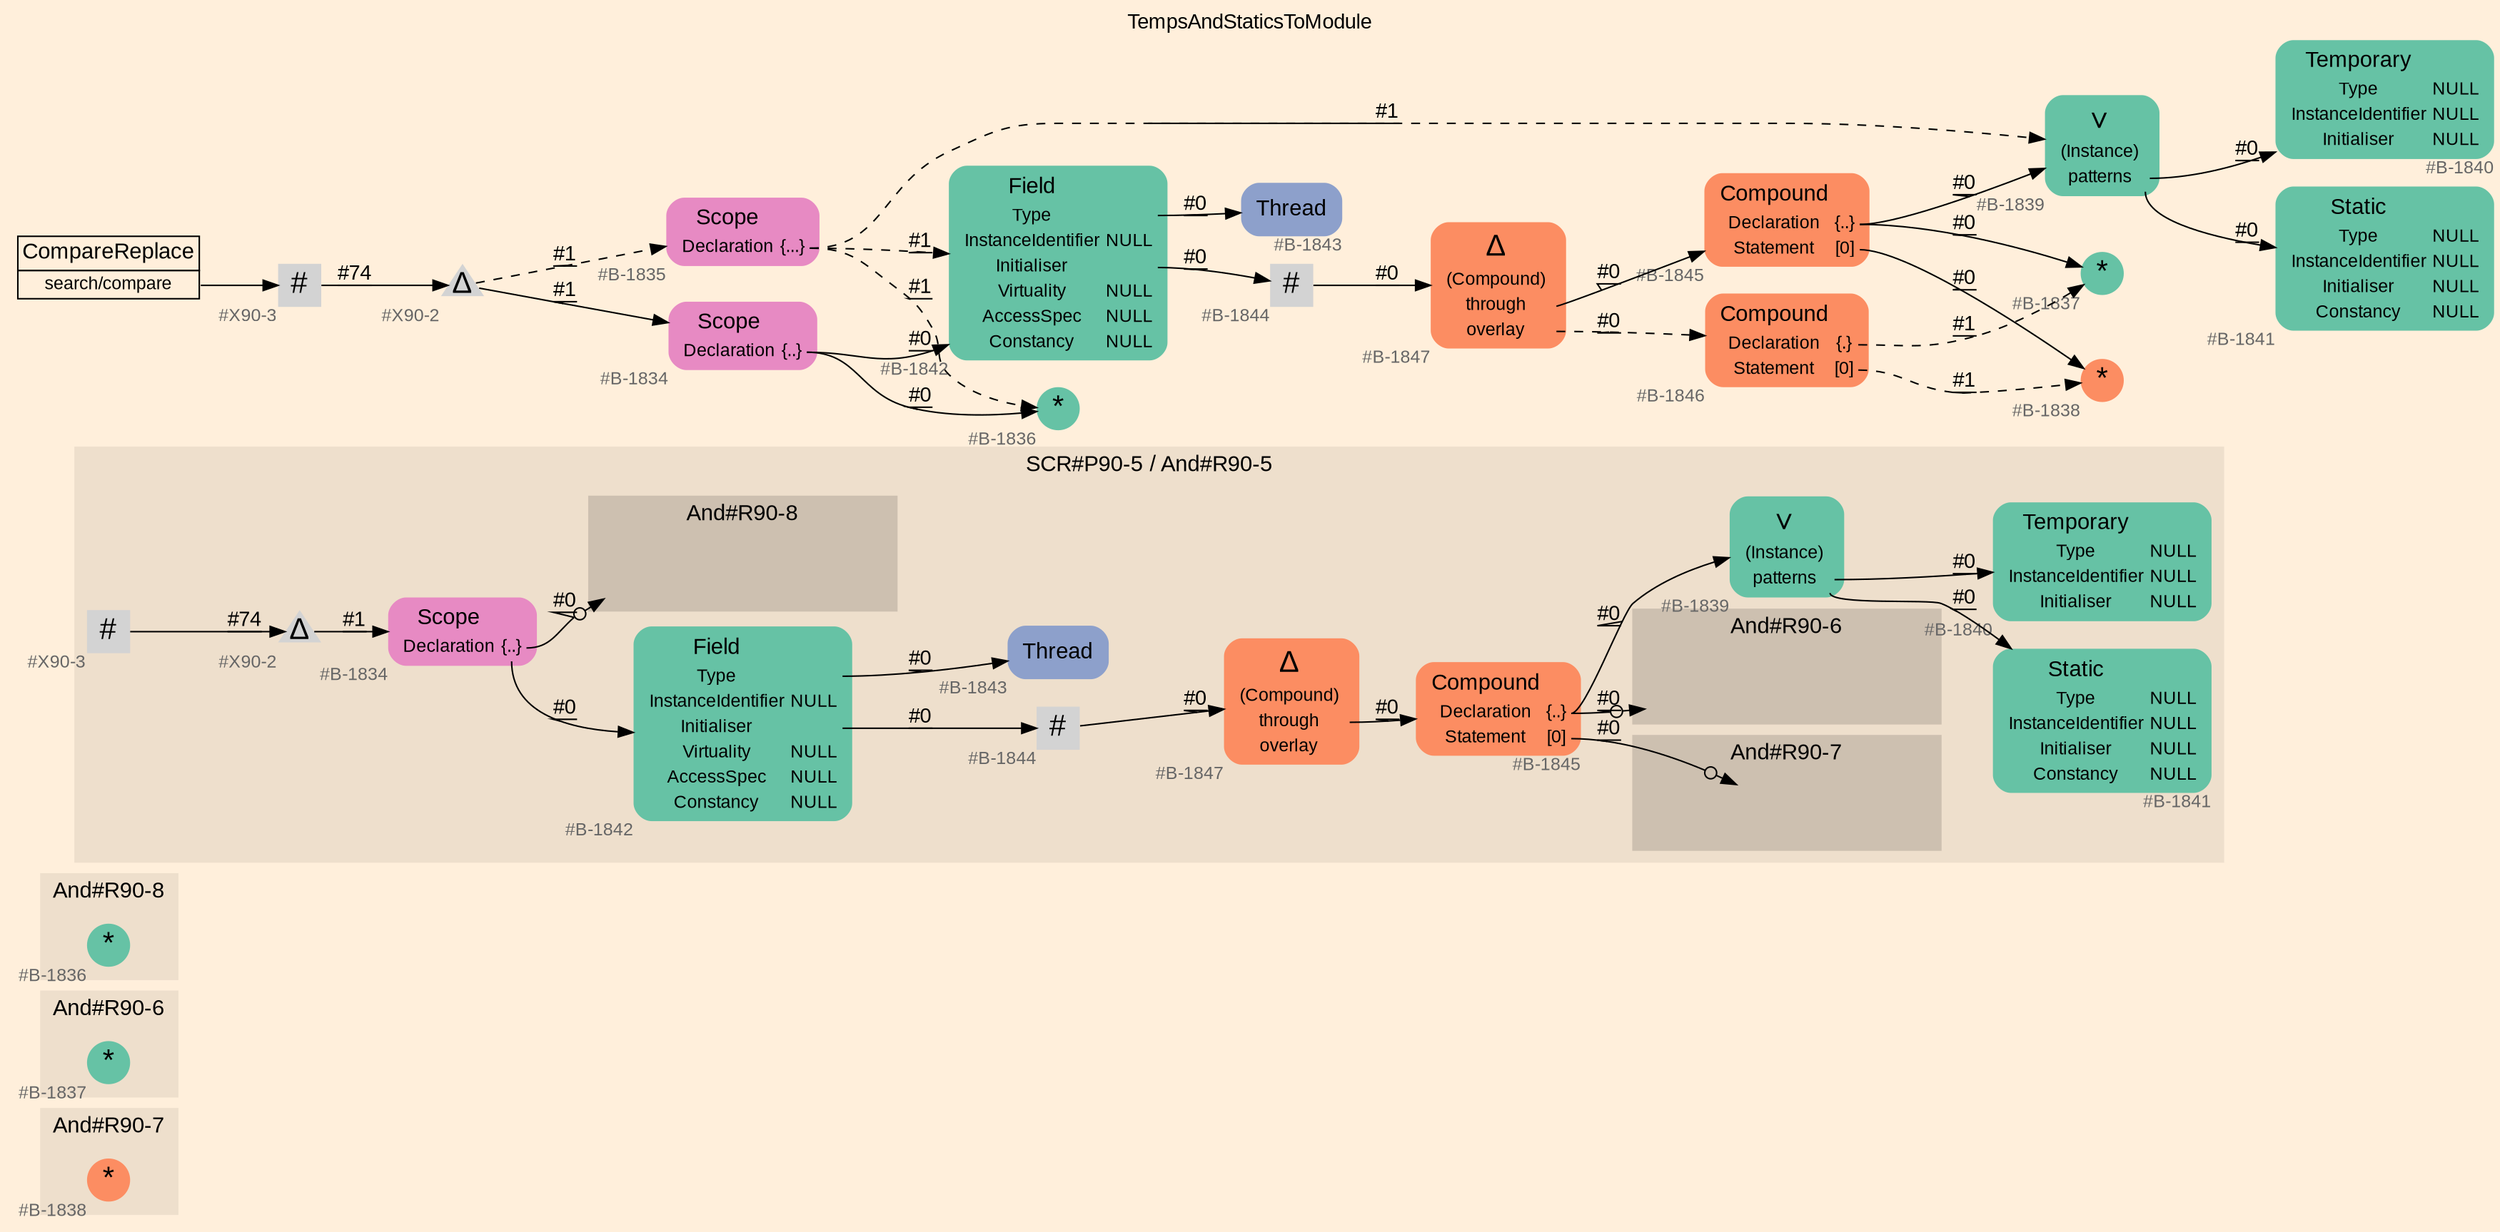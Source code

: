 digraph "TempsAndStaticsToModule" {
label = "TempsAndStaticsToModule"
labelloc = t
graph [
    rankdir = "LR"
    ranksep = 0.3
    bgcolor = antiquewhite1
    color = black
    fontcolor = black
    fontname = "Arial"
];
node [
    fontname = "Arial"
];
edge [
    fontname = "Arial"
];

// -------------------- figure And#R90-7 --------------------
// -------- region And#R90-7 ----------
subgraph "clusterAnd#R90-7" {
    label = "And#R90-7"
    style = "filled"
    color = antiquewhite2
    fontsize = "15"
    // -------- block And#R90-7/#B-1838 ----------
    "And#R90-7/#B-1838" [
        fillcolor = "/set28/2"
        xlabel = "#B-1838"
        fontsize = "12"
        fontcolor = grey40
        shape = "circle"
        label = <<FONT COLOR="black" POINT-SIZE="20">*</FONT>>
        style = "filled"
        penwidth = 0.0
        fixedsize = true
        width = 0.4
        height = 0.4
    ];
    
}


// -------------------- figure And#R90-6 --------------------
// -------- region And#R90-6 ----------
subgraph "clusterAnd#R90-6" {
    label = "And#R90-6"
    style = "filled"
    color = antiquewhite2
    fontsize = "15"
    // -------- block And#R90-6/#B-1837 ----------
    "And#R90-6/#B-1837" [
        fillcolor = "/set28/1"
        xlabel = "#B-1837"
        fontsize = "12"
        fontcolor = grey40
        shape = "circle"
        label = <<FONT COLOR="black" POINT-SIZE="20">*</FONT>>
        style = "filled"
        penwidth = 0.0
        fixedsize = true
        width = 0.4
        height = 0.4
    ];
    
}


// -------------------- figure And#R90-8 --------------------
// -------- region And#R90-8 ----------
subgraph "clusterAnd#R90-8" {
    label = "And#R90-8"
    style = "filled"
    color = antiquewhite2
    fontsize = "15"
    // -------- block And#R90-8/#B-1836 ----------
    "And#R90-8/#B-1836" [
        fillcolor = "/set28/1"
        xlabel = "#B-1836"
        fontsize = "12"
        fontcolor = grey40
        shape = "circle"
        label = <<FONT COLOR="black" POINT-SIZE="20">*</FONT>>
        style = "filled"
        penwidth = 0.0
        fixedsize = true
        width = 0.4
        height = 0.4
    ];
    
}


// -------------------- figure And#R90-5 --------------------
// -------- region And#R90-5 ----------
subgraph "clusterAnd#R90-5" {
    label = "SCR#P90-5 / And#R90-5"
    style = "filled"
    color = antiquewhite2
    fontsize = "15"
    // -------- block And#R90-5/#B-1844 ----------
    "And#R90-5/#B-1844" [
        xlabel = "#B-1844"
        fontsize = "12"
        fontcolor = grey40
        shape = "square"
        label = <<FONT COLOR="black" POINT-SIZE="20">#</FONT>>
        style = "filled"
        penwidth = 0.0
        fixedsize = true
        width = 0.4
        height = 0.4
    ];
    
    // -------- block And#R90-5/#B-1845 ----------
    "And#R90-5/#B-1845" [
        fillcolor = "/set28/2"
        xlabel = "#B-1845"
        fontsize = "12"
        fontcolor = grey40
        shape = "plaintext"
        label = <<TABLE BORDER="0" CELLBORDER="0" CELLSPACING="0">
         <TR><TD><FONT COLOR="black" POINT-SIZE="15">Compound</FONT></TD></TR>
         <TR><TD><FONT COLOR="black" POINT-SIZE="12">Declaration</FONT></TD><TD PORT="port0"><FONT COLOR="black" POINT-SIZE="12">{..}</FONT></TD></TR>
         <TR><TD><FONT COLOR="black" POINT-SIZE="12">Statement</FONT></TD><TD PORT="port1"><FONT COLOR="black" POINT-SIZE="12">[0]</FONT></TD></TR>
        </TABLE>>
        style = "rounded,filled"
    ];
    
    // -------- block And#R90-5/#B-1841 ----------
    "And#R90-5/#B-1841" [
        fillcolor = "/set28/1"
        xlabel = "#B-1841"
        fontsize = "12"
        fontcolor = grey40
        shape = "plaintext"
        label = <<TABLE BORDER="0" CELLBORDER="0" CELLSPACING="0">
         <TR><TD><FONT COLOR="black" POINT-SIZE="15">Static</FONT></TD></TR>
         <TR><TD><FONT COLOR="black" POINT-SIZE="12">Type</FONT></TD><TD PORT="port0"><FONT COLOR="black" POINT-SIZE="12">NULL</FONT></TD></TR>
         <TR><TD><FONT COLOR="black" POINT-SIZE="12">InstanceIdentifier</FONT></TD><TD PORT="port1"><FONT COLOR="black" POINT-SIZE="12">NULL</FONT></TD></TR>
         <TR><TD><FONT COLOR="black" POINT-SIZE="12">Initialiser</FONT></TD><TD PORT="port2"><FONT COLOR="black" POINT-SIZE="12">NULL</FONT></TD></TR>
         <TR><TD><FONT COLOR="black" POINT-SIZE="12">Constancy</FONT></TD><TD PORT="port3"><FONT COLOR="black" POINT-SIZE="12">NULL</FONT></TD></TR>
        </TABLE>>
        style = "rounded,filled"
    ];
    
    // -------- block And#R90-5/#X90-2 ----------
    "And#R90-5/#X90-2" [
        xlabel = "#X90-2"
        fontsize = "12"
        fontcolor = grey40
        shape = "triangle"
        label = <<FONT COLOR="black" POINT-SIZE="20">Δ</FONT>>
        style = "filled"
        penwidth = 0.0
        fixedsize = true
        width = 0.4
        height = 0.4
    ];
    
    // -------- block And#R90-5/#B-1840 ----------
    "And#R90-5/#B-1840" [
        fillcolor = "/set28/1"
        xlabel = "#B-1840"
        fontsize = "12"
        fontcolor = grey40
        shape = "plaintext"
        label = <<TABLE BORDER="0" CELLBORDER="0" CELLSPACING="0">
         <TR><TD><FONT COLOR="black" POINT-SIZE="15">Temporary</FONT></TD></TR>
         <TR><TD><FONT COLOR="black" POINT-SIZE="12">Type</FONT></TD><TD PORT="port0"><FONT COLOR="black" POINT-SIZE="12">NULL</FONT></TD></TR>
         <TR><TD><FONT COLOR="black" POINT-SIZE="12">InstanceIdentifier</FONT></TD><TD PORT="port1"><FONT COLOR="black" POINT-SIZE="12">NULL</FONT></TD></TR>
         <TR><TD><FONT COLOR="black" POINT-SIZE="12">Initialiser</FONT></TD><TD PORT="port2"><FONT COLOR="black" POINT-SIZE="12">NULL</FONT></TD></TR>
        </TABLE>>
        style = "rounded,filled"
    ];
    
    // -------- block And#R90-5/#B-1839 ----------
    "And#R90-5/#B-1839" [
        fillcolor = "/set28/1"
        xlabel = "#B-1839"
        fontsize = "12"
        fontcolor = grey40
        shape = "plaintext"
        label = <<TABLE BORDER="0" CELLBORDER="0" CELLSPACING="0">
         <TR><TD><FONT COLOR="black" POINT-SIZE="20">∨</FONT></TD></TR>
         <TR><TD><FONT COLOR="black" POINT-SIZE="12">(Instance)</FONT></TD><TD PORT="port0"></TD></TR>
         <TR><TD><FONT COLOR="black" POINT-SIZE="12">patterns</FONT></TD><TD PORT="port1"></TD></TR>
        </TABLE>>
        style = "rounded,filled"
    ];
    
    // -------- block And#R90-5/#X90-3 ----------
    "And#R90-5/#X90-3" [
        xlabel = "#X90-3"
        fontsize = "12"
        fontcolor = grey40
        shape = "square"
        label = <<FONT COLOR="black" POINT-SIZE="20">#</FONT>>
        style = "filled"
        penwidth = 0.0
        fixedsize = true
        width = 0.4
        height = 0.4
    ];
    
    // -------- block And#R90-5/#B-1847 ----------
    "And#R90-5/#B-1847" [
        fillcolor = "/set28/2"
        xlabel = "#B-1847"
        fontsize = "12"
        fontcolor = grey40
        shape = "plaintext"
        label = <<TABLE BORDER="0" CELLBORDER="0" CELLSPACING="0">
         <TR><TD><FONT COLOR="black" POINT-SIZE="20">Δ</FONT></TD></TR>
         <TR><TD><FONT COLOR="black" POINT-SIZE="12">(Compound)</FONT></TD><TD PORT="port0"></TD></TR>
         <TR><TD><FONT COLOR="black" POINT-SIZE="12">through</FONT></TD><TD PORT="port1"></TD></TR>
         <TR><TD><FONT COLOR="black" POINT-SIZE="12">overlay</FONT></TD><TD PORT="port2"></TD></TR>
        </TABLE>>
        style = "rounded,filled"
    ];
    
    // -------- block And#R90-5/#B-1842 ----------
    "And#R90-5/#B-1842" [
        fillcolor = "/set28/1"
        xlabel = "#B-1842"
        fontsize = "12"
        fontcolor = grey40
        shape = "plaintext"
        label = <<TABLE BORDER="0" CELLBORDER="0" CELLSPACING="0">
         <TR><TD><FONT COLOR="black" POINT-SIZE="15">Field</FONT></TD></TR>
         <TR><TD><FONT COLOR="black" POINT-SIZE="12">Type</FONT></TD><TD PORT="port0"></TD></TR>
         <TR><TD><FONT COLOR="black" POINT-SIZE="12">InstanceIdentifier</FONT></TD><TD PORT="port1"><FONT COLOR="black" POINT-SIZE="12">NULL</FONT></TD></TR>
         <TR><TD><FONT COLOR="black" POINT-SIZE="12">Initialiser</FONT></TD><TD PORT="port2"></TD></TR>
         <TR><TD><FONT COLOR="black" POINT-SIZE="12">Virtuality</FONT></TD><TD PORT="port3"><FONT COLOR="black" POINT-SIZE="12">NULL</FONT></TD></TR>
         <TR><TD><FONT COLOR="black" POINT-SIZE="12">AccessSpec</FONT></TD><TD PORT="port4"><FONT COLOR="black" POINT-SIZE="12">NULL</FONT></TD></TR>
         <TR><TD><FONT COLOR="black" POINT-SIZE="12">Constancy</FONT></TD><TD PORT="port5"><FONT COLOR="black" POINT-SIZE="12">NULL</FONT></TD></TR>
        </TABLE>>
        style = "rounded,filled"
    ];
    
    // -------- block And#R90-5/#B-1843 ----------
    "And#R90-5/#B-1843" [
        fillcolor = "/set28/3"
        xlabel = "#B-1843"
        fontsize = "12"
        fontcolor = grey40
        shape = "plaintext"
        label = <<TABLE BORDER="0" CELLBORDER="0" CELLSPACING="0">
         <TR><TD><FONT COLOR="black" POINT-SIZE="15">Thread</FONT></TD></TR>
        </TABLE>>
        style = "rounded,filled"
    ];
    
    // -------- block And#R90-5/#B-1834 ----------
    "And#R90-5/#B-1834" [
        fillcolor = "/set28/4"
        xlabel = "#B-1834"
        fontsize = "12"
        fontcolor = grey40
        shape = "plaintext"
        label = <<TABLE BORDER="0" CELLBORDER="0" CELLSPACING="0">
         <TR><TD><FONT COLOR="black" POINT-SIZE="15">Scope</FONT></TD></TR>
         <TR><TD><FONT COLOR="black" POINT-SIZE="12">Declaration</FONT></TD><TD PORT="port0"><FONT COLOR="black" POINT-SIZE="12">{..}</FONT></TD></TR>
        </TABLE>>
        style = "rounded,filled"
    ];
    
    // -------- region And#R90-5/And#R90-6 ----------
    subgraph "clusterAnd#R90-5/And#R90-6" {
        label = "And#R90-6"
        style = "filled"
        color = antiquewhite3
        fontsize = "15"
        // -------- block And#R90-5/And#R90-6/#B-1837 ----------
        "And#R90-5/And#R90-6/#B-1837" [
            fillcolor = "/set28/1"
            xlabel = "#B-1837"
            fontsize = "12"
            fontcolor = grey40
            shape = "none"
            style = "invisible"
        ];
        
    }
    
    // -------- region And#R90-5/And#R90-7 ----------
    subgraph "clusterAnd#R90-5/And#R90-7" {
        label = "And#R90-7"
        style = "filled"
        color = antiquewhite3
        fontsize = "15"
        // -------- block And#R90-5/And#R90-7/#B-1838 ----------
        "And#R90-5/And#R90-7/#B-1838" [
            fillcolor = "/set28/2"
            xlabel = "#B-1838"
            fontsize = "12"
            fontcolor = grey40
            shape = "none"
            style = "invisible"
        ];
        
    }
    
    // -------- region And#R90-5/And#R90-8 ----------
    subgraph "clusterAnd#R90-5/And#R90-8" {
        label = "And#R90-8"
        style = "filled"
        color = antiquewhite3
        fontsize = "15"
        // -------- block And#R90-5/And#R90-8/#B-1836 ----------
        "And#R90-5/And#R90-8/#B-1836" [
            fillcolor = "/set28/1"
            xlabel = "#B-1836"
            fontsize = "12"
            fontcolor = grey40
            shape = "none"
            style = "invisible"
        ];
        
    }
    
}

"And#R90-5/#B-1844" -> "And#R90-5/#B-1847" [
    label = "#0"
    decorate = true
    color = black
    fontcolor = black
];

"And#R90-5/#B-1845":port0 -> "And#R90-5/And#R90-6/#B-1837" [
    arrowhead="normalnoneodot"
    label = "#0"
    decorate = true
    color = black
    fontcolor = black
];

"And#R90-5/#B-1845":port0 -> "And#R90-5/#B-1839" [
    label = "#0"
    decorate = true
    color = black
    fontcolor = black
];

"And#R90-5/#B-1845":port1 -> "And#R90-5/And#R90-7/#B-1838" [
    arrowhead="normalnoneodot"
    label = "#0"
    decorate = true
    color = black
    fontcolor = black
];

"And#R90-5/#X90-2" -> "And#R90-5/#B-1834" [
    label = "#1"
    decorate = true
    color = black
    fontcolor = black
];

"And#R90-5/#B-1839":port1 -> "And#R90-5/#B-1840" [
    label = "#0"
    decorate = true
    color = black
    fontcolor = black
];

"And#R90-5/#B-1839":port1 -> "And#R90-5/#B-1841" [
    label = "#0"
    decorate = true
    color = black
    fontcolor = black
];

"And#R90-5/#X90-3" -> "And#R90-5/#X90-2" [
    label = "#74"
    decorate = true
    color = black
    fontcolor = black
];

"And#R90-5/#B-1847":port1 -> "And#R90-5/#B-1845" [
    label = "#0"
    decorate = true
    color = black
    fontcolor = black
];

"And#R90-5/#B-1842":port0 -> "And#R90-5/#B-1843" [
    label = "#0"
    decorate = true
    color = black
    fontcolor = black
];

"And#R90-5/#B-1842":port2 -> "And#R90-5/#B-1844" [
    label = "#0"
    decorate = true
    color = black
    fontcolor = black
];

"And#R90-5/#B-1834":port0 -> "And#R90-5/And#R90-8/#B-1836" [
    arrowhead="normalnoneodot"
    label = "#0"
    decorate = true
    color = black
    fontcolor = black
];

"And#R90-5/#B-1834":port0 -> "And#R90-5/#B-1842" [
    label = "#0"
    decorate = true
    color = black
    fontcolor = black
];


// -------------------- transformation figure --------------------
// -------- block CR#X90-4 ----------
"CR#X90-4" [
    fillcolor = antiquewhite1
    fontsize = "12"
    fontcolor = grey40
    shape = "plaintext"
    label = <<TABLE BORDER="0" CELLBORDER="1" CELLSPACING="0">
     <TR><TD><FONT COLOR="black" POINT-SIZE="15">CompareReplace</FONT></TD></TR>
     <TR><TD PORT="port0"><FONT COLOR="black" POINT-SIZE="12">search/compare</FONT></TD></TR>
    </TABLE>>
    style = "filled"
    color = black
];

// -------- block #X90-3 ----------
"#X90-3" [
    xlabel = "#X90-3"
    fontsize = "12"
    fontcolor = grey40
    shape = "square"
    label = <<FONT COLOR="black" POINT-SIZE="20">#</FONT>>
    style = "filled"
    penwidth = 0.0
    fixedsize = true
    width = 0.4
    height = 0.4
];

// -------- block #X90-2 ----------
"#X90-2" [
    xlabel = "#X90-2"
    fontsize = "12"
    fontcolor = grey40
    shape = "triangle"
    label = <<FONT COLOR="black" POINT-SIZE="20">Δ</FONT>>
    style = "filled"
    penwidth = 0.0
    fixedsize = true
    width = 0.4
    height = 0.4
];

// -------- block #B-1834 ----------
"#B-1834" [
    fillcolor = "/set28/4"
    xlabel = "#B-1834"
    fontsize = "12"
    fontcolor = grey40
    shape = "plaintext"
    label = <<TABLE BORDER="0" CELLBORDER="0" CELLSPACING="0">
     <TR><TD><FONT COLOR="black" POINT-SIZE="15">Scope</FONT></TD></TR>
     <TR><TD><FONT COLOR="black" POINT-SIZE="12">Declaration</FONT></TD><TD PORT="port0"><FONT COLOR="black" POINT-SIZE="12">{..}</FONT></TD></TR>
    </TABLE>>
    style = "rounded,filled"
];

// -------- block #B-1836 ----------
"#B-1836" [
    fillcolor = "/set28/1"
    xlabel = "#B-1836"
    fontsize = "12"
    fontcolor = grey40
    shape = "circle"
    label = <<FONT COLOR="black" POINT-SIZE="20">*</FONT>>
    style = "filled"
    penwidth = 0.0
    fixedsize = true
    width = 0.4
    height = 0.4
];

// -------- block #B-1842 ----------
"#B-1842" [
    fillcolor = "/set28/1"
    xlabel = "#B-1842"
    fontsize = "12"
    fontcolor = grey40
    shape = "plaintext"
    label = <<TABLE BORDER="0" CELLBORDER="0" CELLSPACING="0">
     <TR><TD><FONT COLOR="black" POINT-SIZE="15">Field</FONT></TD></TR>
     <TR><TD><FONT COLOR="black" POINT-SIZE="12">Type</FONT></TD><TD PORT="port0"></TD></TR>
     <TR><TD><FONT COLOR="black" POINT-SIZE="12">InstanceIdentifier</FONT></TD><TD PORT="port1"><FONT COLOR="black" POINT-SIZE="12">NULL</FONT></TD></TR>
     <TR><TD><FONT COLOR="black" POINT-SIZE="12">Initialiser</FONT></TD><TD PORT="port2"></TD></TR>
     <TR><TD><FONT COLOR="black" POINT-SIZE="12">Virtuality</FONT></TD><TD PORT="port3"><FONT COLOR="black" POINT-SIZE="12">NULL</FONT></TD></TR>
     <TR><TD><FONT COLOR="black" POINT-SIZE="12">AccessSpec</FONT></TD><TD PORT="port4"><FONT COLOR="black" POINT-SIZE="12">NULL</FONT></TD></TR>
     <TR><TD><FONT COLOR="black" POINT-SIZE="12">Constancy</FONT></TD><TD PORT="port5"><FONT COLOR="black" POINT-SIZE="12">NULL</FONT></TD></TR>
    </TABLE>>
    style = "rounded,filled"
];

// -------- block #B-1843 ----------
"#B-1843" [
    fillcolor = "/set28/3"
    xlabel = "#B-1843"
    fontsize = "12"
    fontcolor = grey40
    shape = "plaintext"
    label = <<TABLE BORDER="0" CELLBORDER="0" CELLSPACING="0">
     <TR><TD><FONT COLOR="black" POINT-SIZE="15">Thread</FONT></TD></TR>
    </TABLE>>
    style = "rounded,filled"
];

// -------- block #B-1844 ----------
"#B-1844" [
    xlabel = "#B-1844"
    fontsize = "12"
    fontcolor = grey40
    shape = "square"
    label = <<FONT COLOR="black" POINT-SIZE="20">#</FONT>>
    style = "filled"
    penwidth = 0.0
    fixedsize = true
    width = 0.4
    height = 0.4
];

// -------- block #B-1847 ----------
"#B-1847" [
    fillcolor = "/set28/2"
    xlabel = "#B-1847"
    fontsize = "12"
    fontcolor = grey40
    shape = "plaintext"
    label = <<TABLE BORDER="0" CELLBORDER="0" CELLSPACING="0">
     <TR><TD><FONT COLOR="black" POINT-SIZE="20">Δ</FONT></TD></TR>
     <TR><TD><FONT COLOR="black" POINT-SIZE="12">(Compound)</FONT></TD><TD PORT="port0"></TD></TR>
     <TR><TD><FONT COLOR="black" POINT-SIZE="12">through</FONT></TD><TD PORT="port1"></TD></TR>
     <TR><TD><FONT COLOR="black" POINT-SIZE="12">overlay</FONT></TD><TD PORT="port2"></TD></TR>
    </TABLE>>
    style = "rounded,filled"
];

// -------- block #B-1845 ----------
"#B-1845" [
    fillcolor = "/set28/2"
    xlabel = "#B-1845"
    fontsize = "12"
    fontcolor = grey40
    shape = "plaintext"
    label = <<TABLE BORDER="0" CELLBORDER="0" CELLSPACING="0">
     <TR><TD><FONT COLOR="black" POINT-SIZE="15">Compound</FONT></TD></TR>
     <TR><TD><FONT COLOR="black" POINT-SIZE="12">Declaration</FONT></TD><TD PORT="port0"><FONT COLOR="black" POINT-SIZE="12">{..}</FONT></TD></TR>
     <TR><TD><FONT COLOR="black" POINT-SIZE="12">Statement</FONT></TD><TD PORT="port1"><FONT COLOR="black" POINT-SIZE="12">[0]</FONT></TD></TR>
    </TABLE>>
    style = "rounded,filled"
];

// -------- block #B-1837 ----------
"#B-1837" [
    fillcolor = "/set28/1"
    xlabel = "#B-1837"
    fontsize = "12"
    fontcolor = grey40
    shape = "circle"
    label = <<FONT COLOR="black" POINT-SIZE="20">*</FONT>>
    style = "filled"
    penwidth = 0.0
    fixedsize = true
    width = 0.4
    height = 0.4
];

// -------- block #B-1839 ----------
"#B-1839" [
    fillcolor = "/set28/1"
    xlabel = "#B-1839"
    fontsize = "12"
    fontcolor = grey40
    shape = "plaintext"
    label = <<TABLE BORDER="0" CELLBORDER="0" CELLSPACING="0">
     <TR><TD><FONT COLOR="black" POINT-SIZE="20">∨</FONT></TD></TR>
     <TR><TD><FONT COLOR="black" POINT-SIZE="12">(Instance)</FONT></TD><TD PORT="port0"></TD></TR>
     <TR><TD><FONT COLOR="black" POINT-SIZE="12">patterns</FONT></TD><TD PORT="port1"></TD></TR>
    </TABLE>>
    style = "rounded,filled"
];

// -------- block #B-1840 ----------
"#B-1840" [
    fillcolor = "/set28/1"
    xlabel = "#B-1840"
    fontsize = "12"
    fontcolor = grey40
    shape = "plaintext"
    label = <<TABLE BORDER="0" CELLBORDER="0" CELLSPACING="0">
     <TR><TD><FONT COLOR="black" POINT-SIZE="15">Temporary</FONT></TD></TR>
     <TR><TD><FONT COLOR="black" POINT-SIZE="12">Type</FONT></TD><TD PORT="port0"><FONT COLOR="black" POINT-SIZE="12">NULL</FONT></TD></TR>
     <TR><TD><FONT COLOR="black" POINT-SIZE="12">InstanceIdentifier</FONT></TD><TD PORT="port1"><FONT COLOR="black" POINT-SIZE="12">NULL</FONT></TD></TR>
     <TR><TD><FONT COLOR="black" POINT-SIZE="12">Initialiser</FONT></TD><TD PORT="port2"><FONT COLOR="black" POINT-SIZE="12">NULL</FONT></TD></TR>
    </TABLE>>
    style = "rounded,filled"
];

// -------- block #B-1841 ----------
"#B-1841" [
    fillcolor = "/set28/1"
    xlabel = "#B-1841"
    fontsize = "12"
    fontcolor = grey40
    shape = "plaintext"
    label = <<TABLE BORDER="0" CELLBORDER="0" CELLSPACING="0">
     <TR><TD><FONT COLOR="black" POINT-SIZE="15">Static</FONT></TD></TR>
     <TR><TD><FONT COLOR="black" POINT-SIZE="12">Type</FONT></TD><TD PORT="port0"><FONT COLOR="black" POINT-SIZE="12">NULL</FONT></TD></TR>
     <TR><TD><FONT COLOR="black" POINT-SIZE="12">InstanceIdentifier</FONT></TD><TD PORT="port1"><FONT COLOR="black" POINT-SIZE="12">NULL</FONT></TD></TR>
     <TR><TD><FONT COLOR="black" POINT-SIZE="12">Initialiser</FONT></TD><TD PORT="port2"><FONT COLOR="black" POINT-SIZE="12">NULL</FONT></TD></TR>
     <TR><TD><FONT COLOR="black" POINT-SIZE="12">Constancy</FONT></TD><TD PORT="port3"><FONT COLOR="black" POINT-SIZE="12">NULL</FONT></TD></TR>
    </TABLE>>
    style = "rounded,filled"
];

// -------- block #B-1838 ----------
"#B-1838" [
    fillcolor = "/set28/2"
    xlabel = "#B-1838"
    fontsize = "12"
    fontcolor = grey40
    shape = "circle"
    label = <<FONT COLOR="black" POINT-SIZE="20">*</FONT>>
    style = "filled"
    penwidth = 0.0
    fixedsize = true
    width = 0.4
    height = 0.4
];

// -------- block #B-1846 ----------
"#B-1846" [
    fillcolor = "/set28/2"
    xlabel = "#B-1846"
    fontsize = "12"
    fontcolor = grey40
    shape = "plaintext"
    label = <<TABLE BORDER="0" CELLBORDER="0" CELLSPACING="0">
     <TR><TD><FONT COLOR="black" POINT-SIZE="15">Compound</FONT></TD></TR>
     <TR><TD><FONT COLOR="black" POINT-SIZE="12">Declaration</FONT></TD><TD PORT="port0"><FONT COLOR="black" POINT-SIZE="12">{.}</FONT></TD></TR>
     <TR><TD><FONT COLOR="black" POINT-SIZE="12">Statement</FONT></TD><TD PORT="port1"><FONT COLOR="black" POINT-SIZE="12">[0]</FONT></TD></TR>
    </TABLE>>
    style = "rounded,filled"
];

// -------- block #B-1835 ----------
"#B-1835" [
    fillcolor = "/set28/4"
    xlabel = "#B-1835"
    fontsize = "12"
    fontcolor = grey40
    shape = "plaintext"
    label = <<TABLE BORDER="0" CELLBORDER="0" CELLSPACING="0">
     <TR><TD><FONT COLOR="black" POINT-SIZE="15">Scope</FONT></TD></TR>
     <TR><TD><FONT COLOR="black" POINT-SIZE="12">Declaration</FONT></TD><TD PORT="port0"><FONT COLOR="black" POINT-SIZE="12">{...}</FONT></TD></TR>
    </TABLE>>
    style = "rounded,filled"
];

"CR#X90-4":port0 -> "#X90-3" [
    label = ""
    decorate = true
    color = black
    fontcolor = black
];

"#X90-3" -> "#X90-2" [
    label = "#74"
    decorate = true
    color = black
    fontcolor = black
];

"#X90-2" -> "#B-1834" [
    label = "#1"
    decorate = true
    color = black
    fontcolor = black
];

"#X90-2" -> "#B-1835" [
    style="dashed"
    label = "#1"
    decorate = true
    color = black
    fontcolor = black
];

"#B-1834":port0 -> "#B-1836" [
    label = "#0"
    decorate = true
    color = black
    fontcolor = black
];

"#B-1834":port0 -> "#B-1842" [
    label = "#0"
    decorate = true
    color = black
    fontcolor = black
];

"#B-1842":port0 -> "#B-1843" [
    label = "#0"
    decorate = true
    color = black
    fontcolor = black
];

"#B-1842":port2 -> "#B-1844" [
    label = "#0"
    decorate = true
    color = black
    fontcolor = black
];

"#B-1844" -> "#B-1847" [
    label = "#0"
    decorate = true
    color = black
    fontcolor = black
];

"#B-1847":port1 -> "#B-1845" [
    label = "#0"
    decorate = true
    color = black
    fontcolor = black
];

"#B-1847":port2 -> "#B-1846" [
    style="dashed"
    label = "#0"
    decorate = true
    color = black
    fontcolor = black
];

"#B-1845":port0 -> "#B-1837" [
    label = "#0"
    decorate = true
    color = black
    fontcolor = black
];

"#B-1845":port0 -> "#B-1839" [
    label = "#0"
    decorate = true
    color = black
    fontcolor = black
];

"#B-1845":port1 -> "#B-1838" [
    label = "#0"
    decorate = true
    color = black
    fontcolor = black
];

"#B-1839":port1 -> "#B-1840" [
    label = "#0"
    decorate = true
    color = black
    fontcolor = black
];

"#B-1839":port1 -> "#B-1841" [
    label = "#0"
    decorate = true
    color = black
    fontcolor = black
];

"#B-1846":port0 -> "#B-1837" [
    style="dashed"
    label = "#1"
    decorate = true
    color = black
    fontcolor = black
];

"#B-1846":port1 -> "#B-1838" [
    style="dashed"
    label = "#1"
    decorate = true
    color = black
    fontcolor = black
];

"#B-1835":port0 -> "#B-1836" [
    style="dashed"
    label = "#1"
    decorate = true
    color = black
    fontcolor = black
];

"#B-1835":port0 -> "#B-1842" [
    style="dashed"
    label = "#1"
    decorate = true
    color = black
    fontcolor = black
];

"#B-1835":port0 -> "#B-1839" [
    style="dashed"
    label = "#1"
    decorate = true
    color = black
    fontcolor = black
];


}
